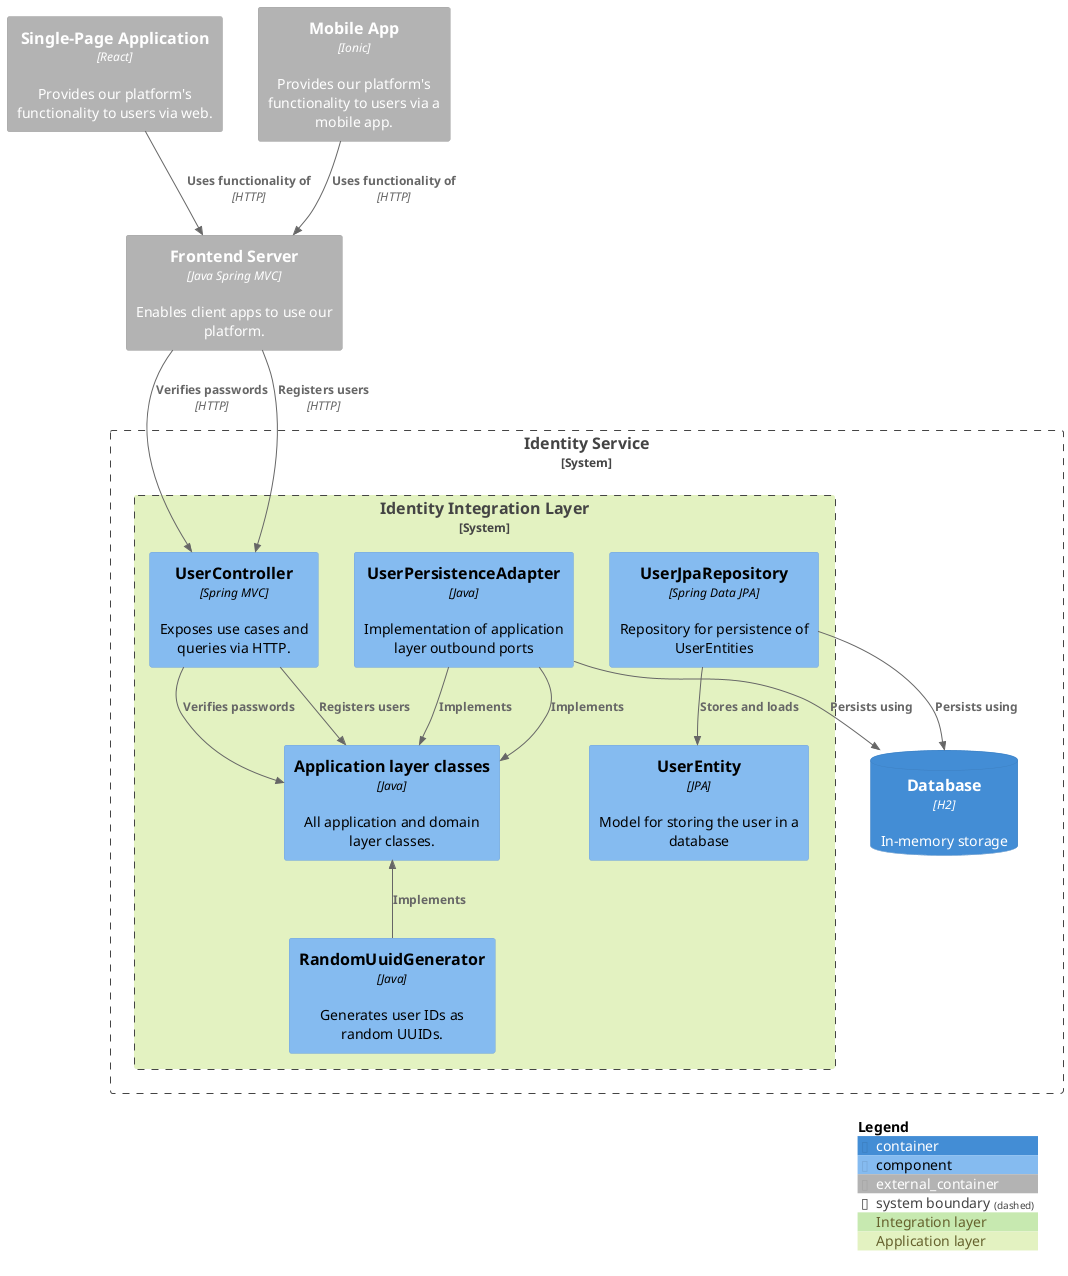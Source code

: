 @startuml
!include <C4/C4_Component.puml>

AddBoundaryTag(integrationBoundaryTag, $bgColor="#C7E9B0", $legendText="Integration layer")
AddBoundaryTag(applicationBoundaryTag, $bgColor="#E3F2C1", $legendText="Application layer")
AddBoundaryTag(domainBoundaryTag, $bgColor="#F6FFDE", $legendText="Domain layer")

Container_Ext(spaContainer, "Single-Page Application", "React", "Provides our platform's functionality to users via web.")
Container_Ext(mobileAppContainer, "Mobile App", "Ionic", "Provides our platform's functionality to users via a mobile app.")
Container_Ext(frontendServerContainer, "Frontend Server", "Java Spring MVC", "Enables client apps to use our platform.")

Rel(spaContainer, frontendServerContainer, "Uses functionality of", "HTTP")
Rel(mobileAppContainer, frontendServerContainer, "Uses functionality of", "HTTP")

System_Boundary(identityBoundary, "Identity Service") {

    ContainerDb(database, "Database", "H2", "In-memory storage")

    System_Boundary(identityApplicationBoundary, "Identity Integration Layer", $tags="integrationBoundaryTag") {

        System_Boundary(identityApplicationBoundary, "Identity Application Layer", $tags="applicationBoundaryTag") {
            Component(application, "Application layer classes", "Java", "All application and domain layer classes.")
        }

        Component(randomUuidGenerator, "RandomUuidGenerator", "Java", "Generates user IDs as random UUIDs.")
        Rel_U(randomUuidGenerator, application, "Implements")

        Component(userController, "UserController", "Spring MVC", "Exposes use cases and queries via HTTP.")
        Rel(userController, application, "Verifies passwords")
        Rel(userController, application, "Registers users")

        Component(userEntity, "UserEntity", "JPA", "Model for storing the user in a database")
        Component(userJpaRepository, "UserJpaRepository", "Spring Data JPA", "Repository for persistence of UserEntities")
        Component(userPersistenceAdapter, "UserPersistenceAdapter", "Java", "Implementation of application layer outbound ports")

        Rel(userJpaRepository, userEntity, "Stores and loads")
        Rel_L(userJpaRepository, database, "Persists using")
        Rel(userPersistenceAdapter, database, "Persists using")
        Rel(userPersistenceAdapter, application, "Implements")
        Rel(userPersistenceAdapter, application, "Implements")


    }
}

Rel(frontendServerContainer, userController, "Verifies passwords", "HTTP")
Rel(frontendServerContainer, userController, "Registers users", "HTTP")

SHOW_LEGEND()

@enduml
